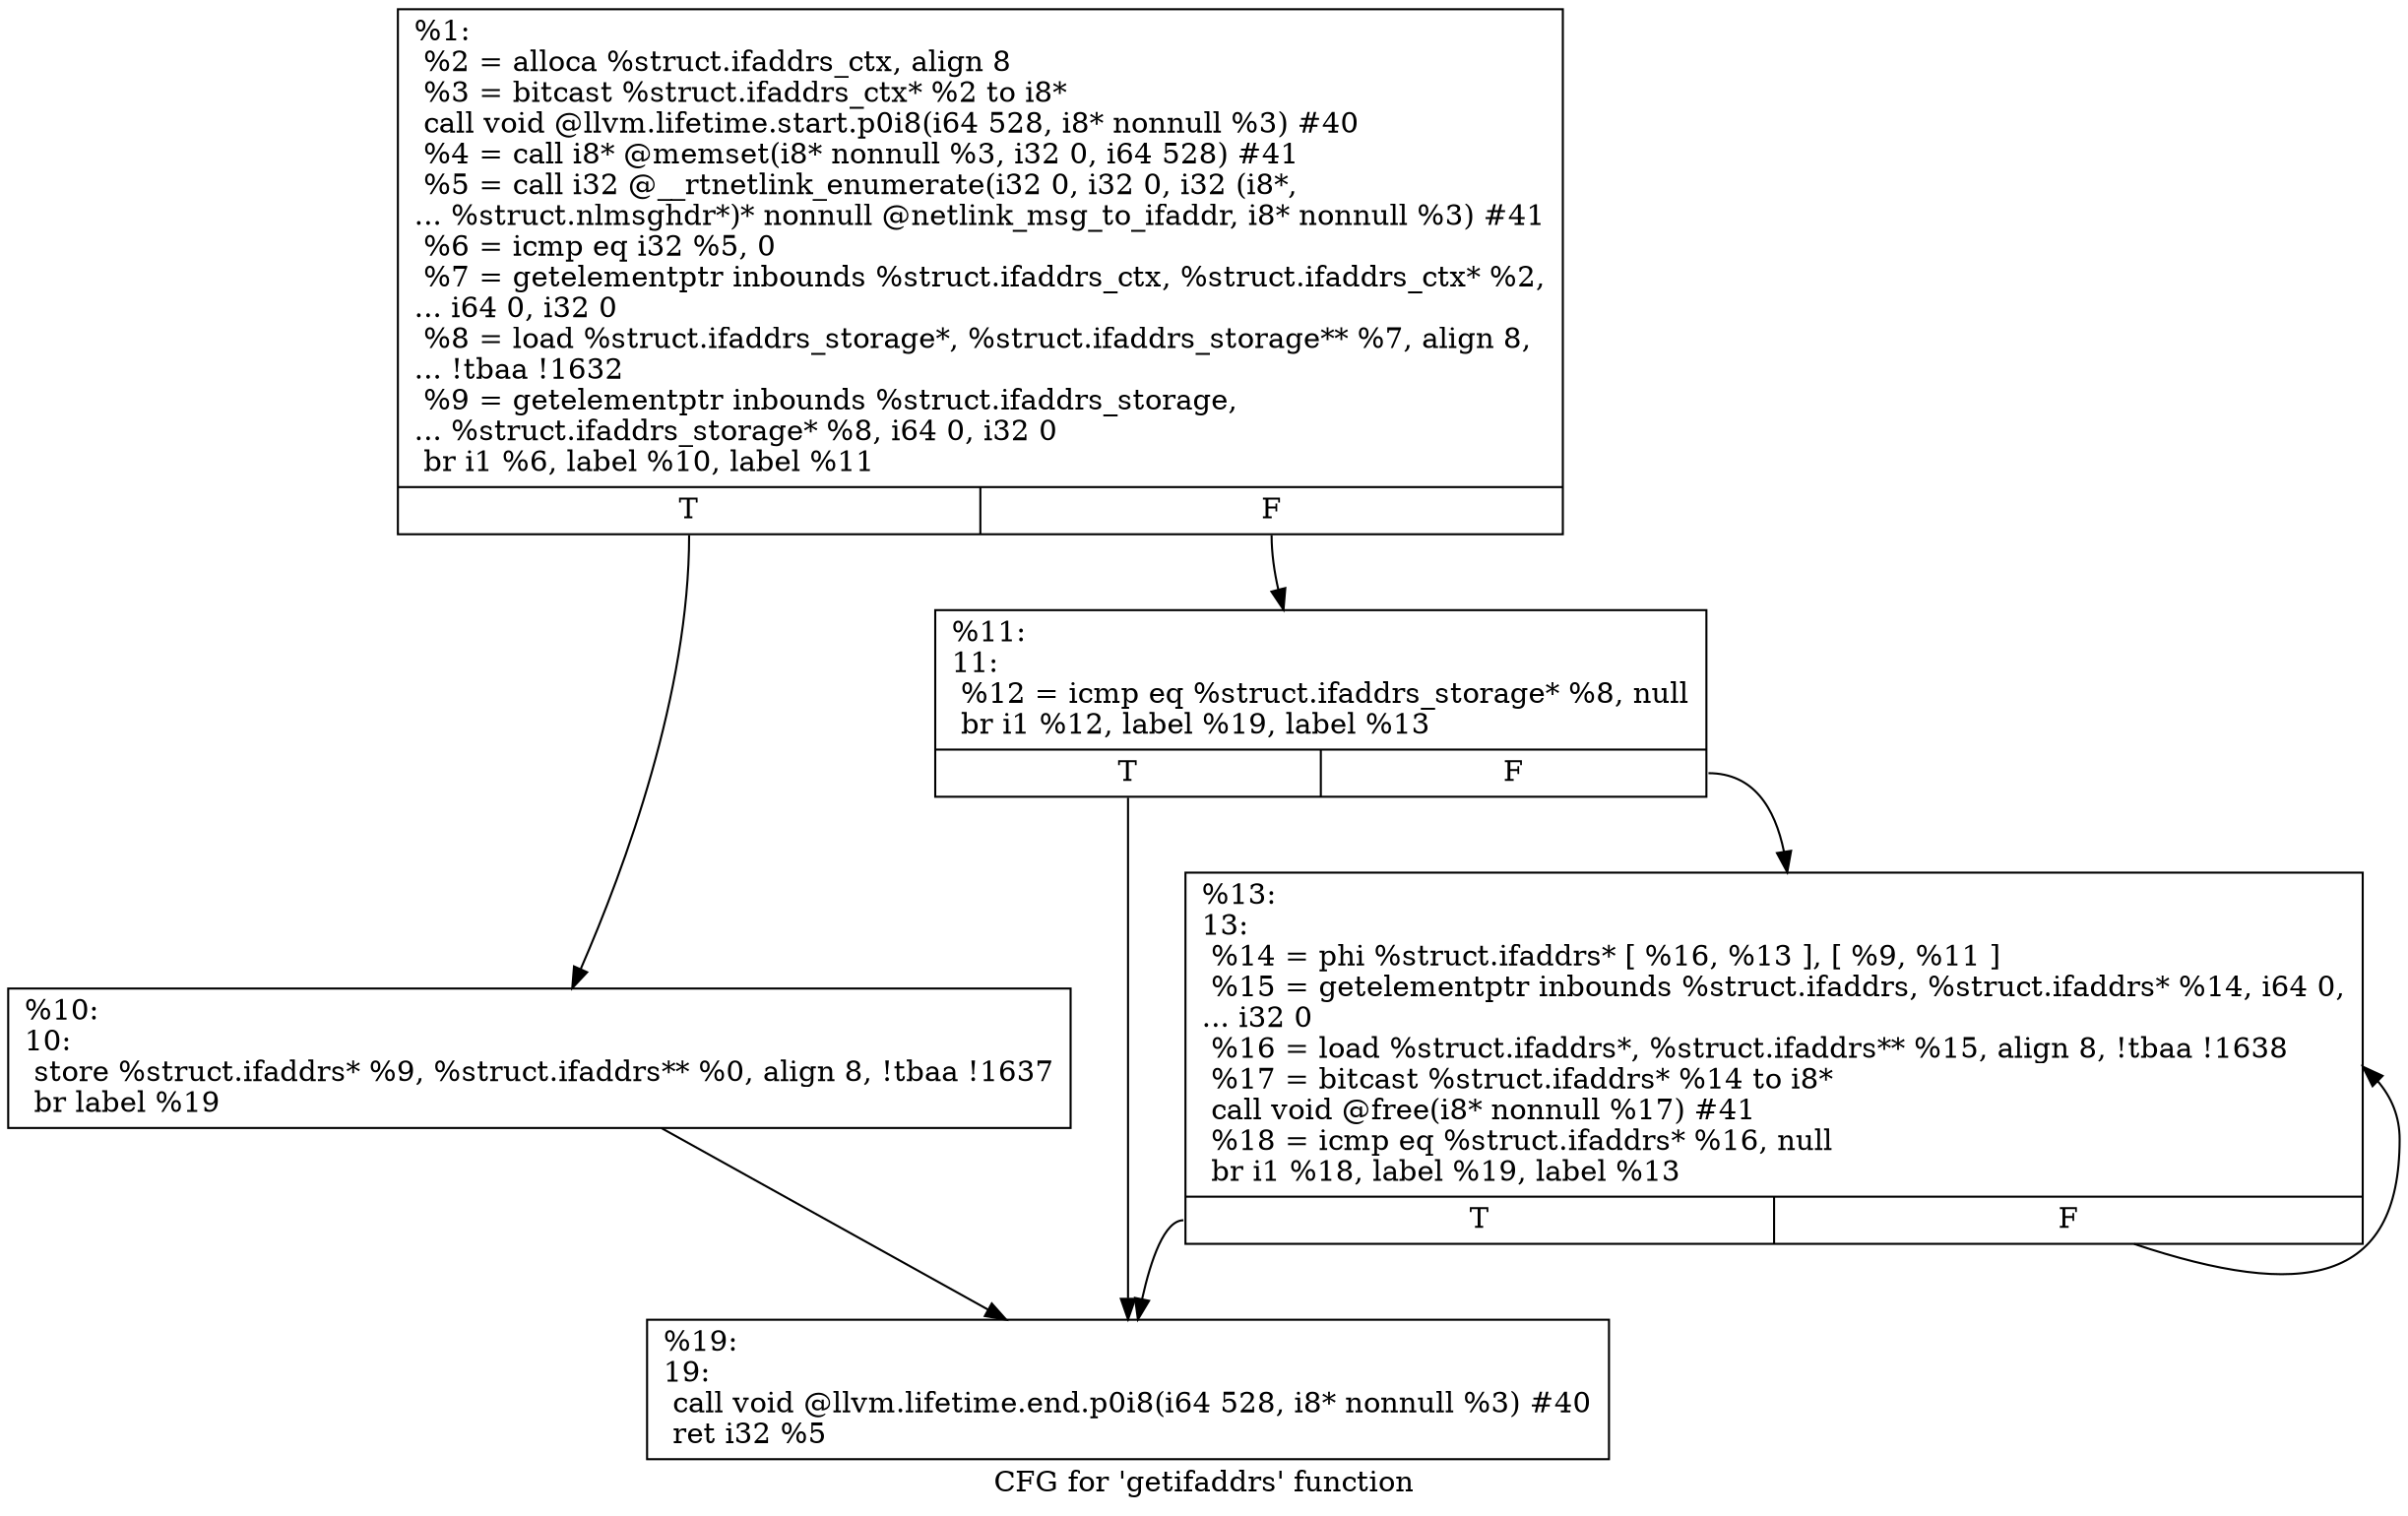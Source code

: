 digraph "CFG for 'getifaddrs' function" {
	label="CFG for 'getifaddrs' function";

	Node0x1eb3020 [shape=record,label="{%1:\l  %2 = alloca %struct.ifaddrs_ctx, align 8\l  %3 = bitcast %struct.ifaddrs_ctx* %2 to i8*\l  call void @llvm.lifetime.start.p0i8(i64 528, i8* nonnull %3) #40\l  %4 = call i8* @memset(i8* nonnull %3, i32 0, i64 528) #41\l  %5 = call i32 @__rtnetlink_enumerate(i32 0, i32 0, i32 (i8*,\l... %struct.nlmsghdr*)* nonnull @netlink_msg_to_ifaddr, i8* nonnull %3) #41\l  %6 = icmp eq i32 %5, 0\l  %7 = getelementptr inbounds %struct.ifaddrs_ctx, %struct.ifaddrs_ctx* %2,\l... i64 0, i32 0\l  %8 = load %struct.ifaddrs_storage*, %struct.ifaddrs_storage** %7, align 8,\l... !tbaa !1632\l  %9 = getelementptr inbounds %struct.ifaddrs_storage,\l... %struct.ifaddrs_storage* %8, i64 0, i32 0\l  br i1 %6, label %10, label %11\l|{<s0>T|<s1>F}}"];
	Node0x1eb3020:s0 -> Node0x1eb30a0;
	Node0x1eb3020:s1 -> Node0x1eb30f0;
	Node0x1eb30a0 [shape=record,label="{%10:\l10:                                               \l  store %struct.ifaddrs* %9, %struct.ifaddrs** %0, align 8, !tbaa !1637\l  br label %19\l}"];
	Node0x1eb30a0 -> Node0x1eb3190;
	Node0x1eb30f0 [shape=record,label="{%11:\l11:                                               \l  %12 = icmp eq %struct.ifaddrs_storage* %8, null\l  br i1 %12, label %19, label %13\l|{<s0>T|<s1>F}}"];
	Node0x1eb30f0:s0 -> Node0x1eb3190;
	Node0x1eb30f0:s1 -> Node0x1eb3140;
	Node0x1eb3140 [shape=record,label="{%13:\l13:                                               \l  %14 = phi %struct.ifaddrs* [ %16, %13 ], [ %9, %11 ]\l  %15 = getelementptr inbounds %struct.ifaddrs, %struct.ifaddrs* %14, i64 0,\l... i32 0\l  %16 = load %struct.ifaddrs*, %struct.ifaddrs** %15, align 8, !tbaa !1638\l  %17 = bitcast %struct.ifaddrs* %14 to i8*\l  call void @free(i8* nonnull %17) #41\l  %18 = icmp eq %struct.ifaddrs* %16, null\l  br i1 %18, label %19, label %13\l|{<s0>T|<s1>F}}"];
	Node0x1eb3140:s0 -> Node0x1eb3190;
	Node0x1eb3140:s1 -> Node0x1eb3140;
	Node0x1eb3190 [shape=record,label="{%19:\l19:                                               \l  call void @llvm.lifetime.end.p0i8(i64 528, i8* nonnull %3) #40\l  ret i32 %5\l}"];
}
